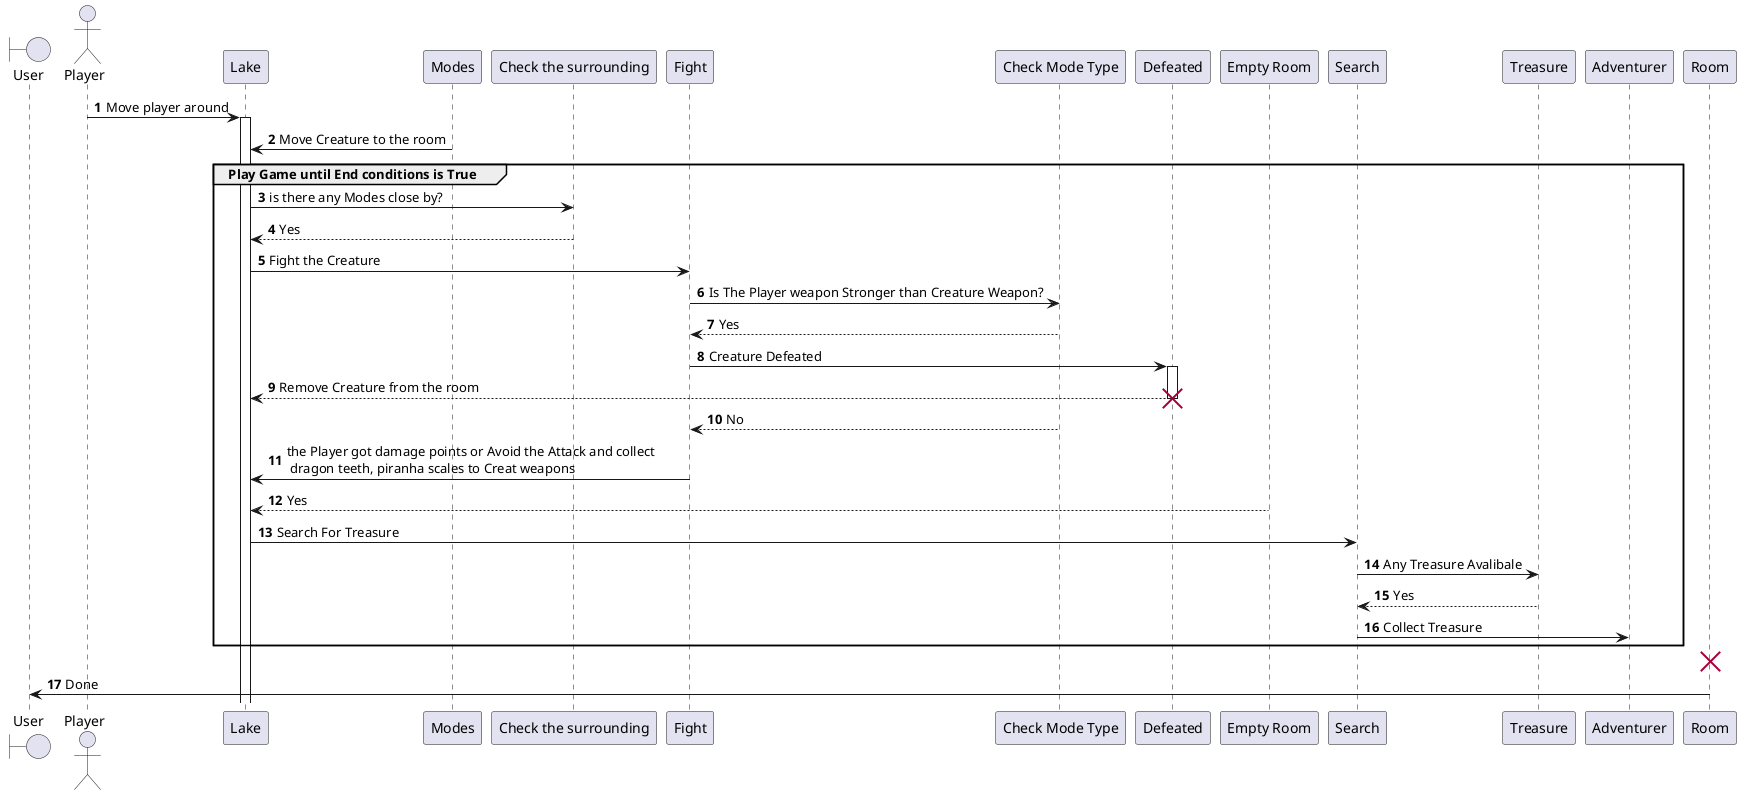 @startuml
'https://plantuml.com/sequence-diagram

autonumber
boundary " User"
actor Player
'actor Creature #red
Player -> Lake: Move player around

activate Lake
Modes -> Lake: Move Creature to the room
group Play Game until End conditions is True
Lake -> "Check the surrounding": is there any Modes close by?
"Check the surrounding" --> Lake: Yes
Lake -> Fight: Fight the Creature

Fight -> "Check Mode Type": Is The Player weapon Stronger than Creature Weapon?
"Check Mode Type" --> Fight: Yes
Fight -> Defeated: Creature Defeated
activate Defeated
Defeated --> Lake: Remove Creature from the room
destroy Defeated
"Check Mode Type" --> Fight: No
Fight -> Lake:  the Player got damage points or Avoid the Attack and collect \n dragon teeth, piranha scales to Creat weapons
"Empty Room" --> Lake: Yes

Lake -> Search: Search For Treasure
Search -> Treasure: Any Treasure Avalibale
Treasure --> Search: Yes
Search -> Adventurer: Collect Treasure



end
deactivate Room
destroy Room

Room ->" User": Done
@enduml